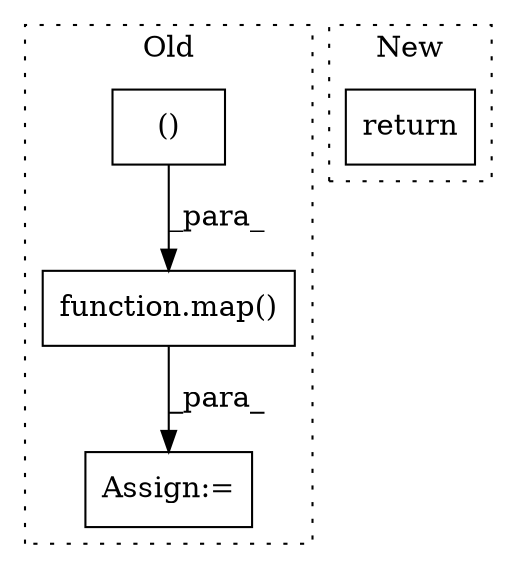 digraph G {
subgraph cluster0 {
1 [label="function.map()" a="75" s="2380,2438" l="4,1" shape="box"];
3 [label="()" a="54" s="2432" l="5" shape="box"];
4 [label="Assign:=" a="68" s="2372" l="8" shape="box"];
label = "Old";
style="dotted";
}
subgraph cluster1 {
2 [label="return" a="93" s="2447" l="7" shape="box"];
label = "New";
style="dotted";
}
1 -> 4 [label="_para_"];
3 -> 1 [label="_para_"];
}